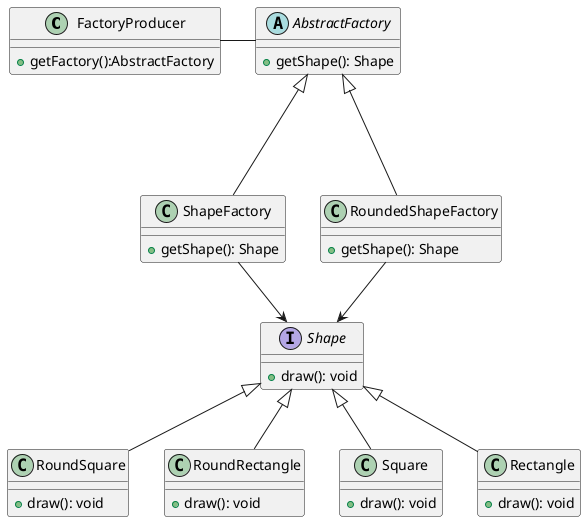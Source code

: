@startuml
class FactoryProducer {
    +getFactory():AbstractFactory
}

abstract class AbstractFactory {
    +getShape(): Shape
}

class ShapeFactory {
    +getShape(): Shape
}

class RoundedShapeFactory {
    +getShape(): Shape
}

interface Shape {
    +draw(): void
}

class RoundSquare {
    +draw(): void
}
class RoundRectangle {
    +draw(): void
}
class Square {
    +draw(): void
}
class Rectangle {
    +draw(): void
}

FactoryProducer - AbstractFactory
AbstractFactory <|--- ShapeFactory
AbstractFactory <|--- RoundedShapeFactory
ShapeFactory --> Shape
RoundedShapeFactory --> Shape
Shape <|-- Rectangle
Shape <|-- Square
Shape <|-- RoundSquare
Shape <|-- RoundRectangle


@enduml